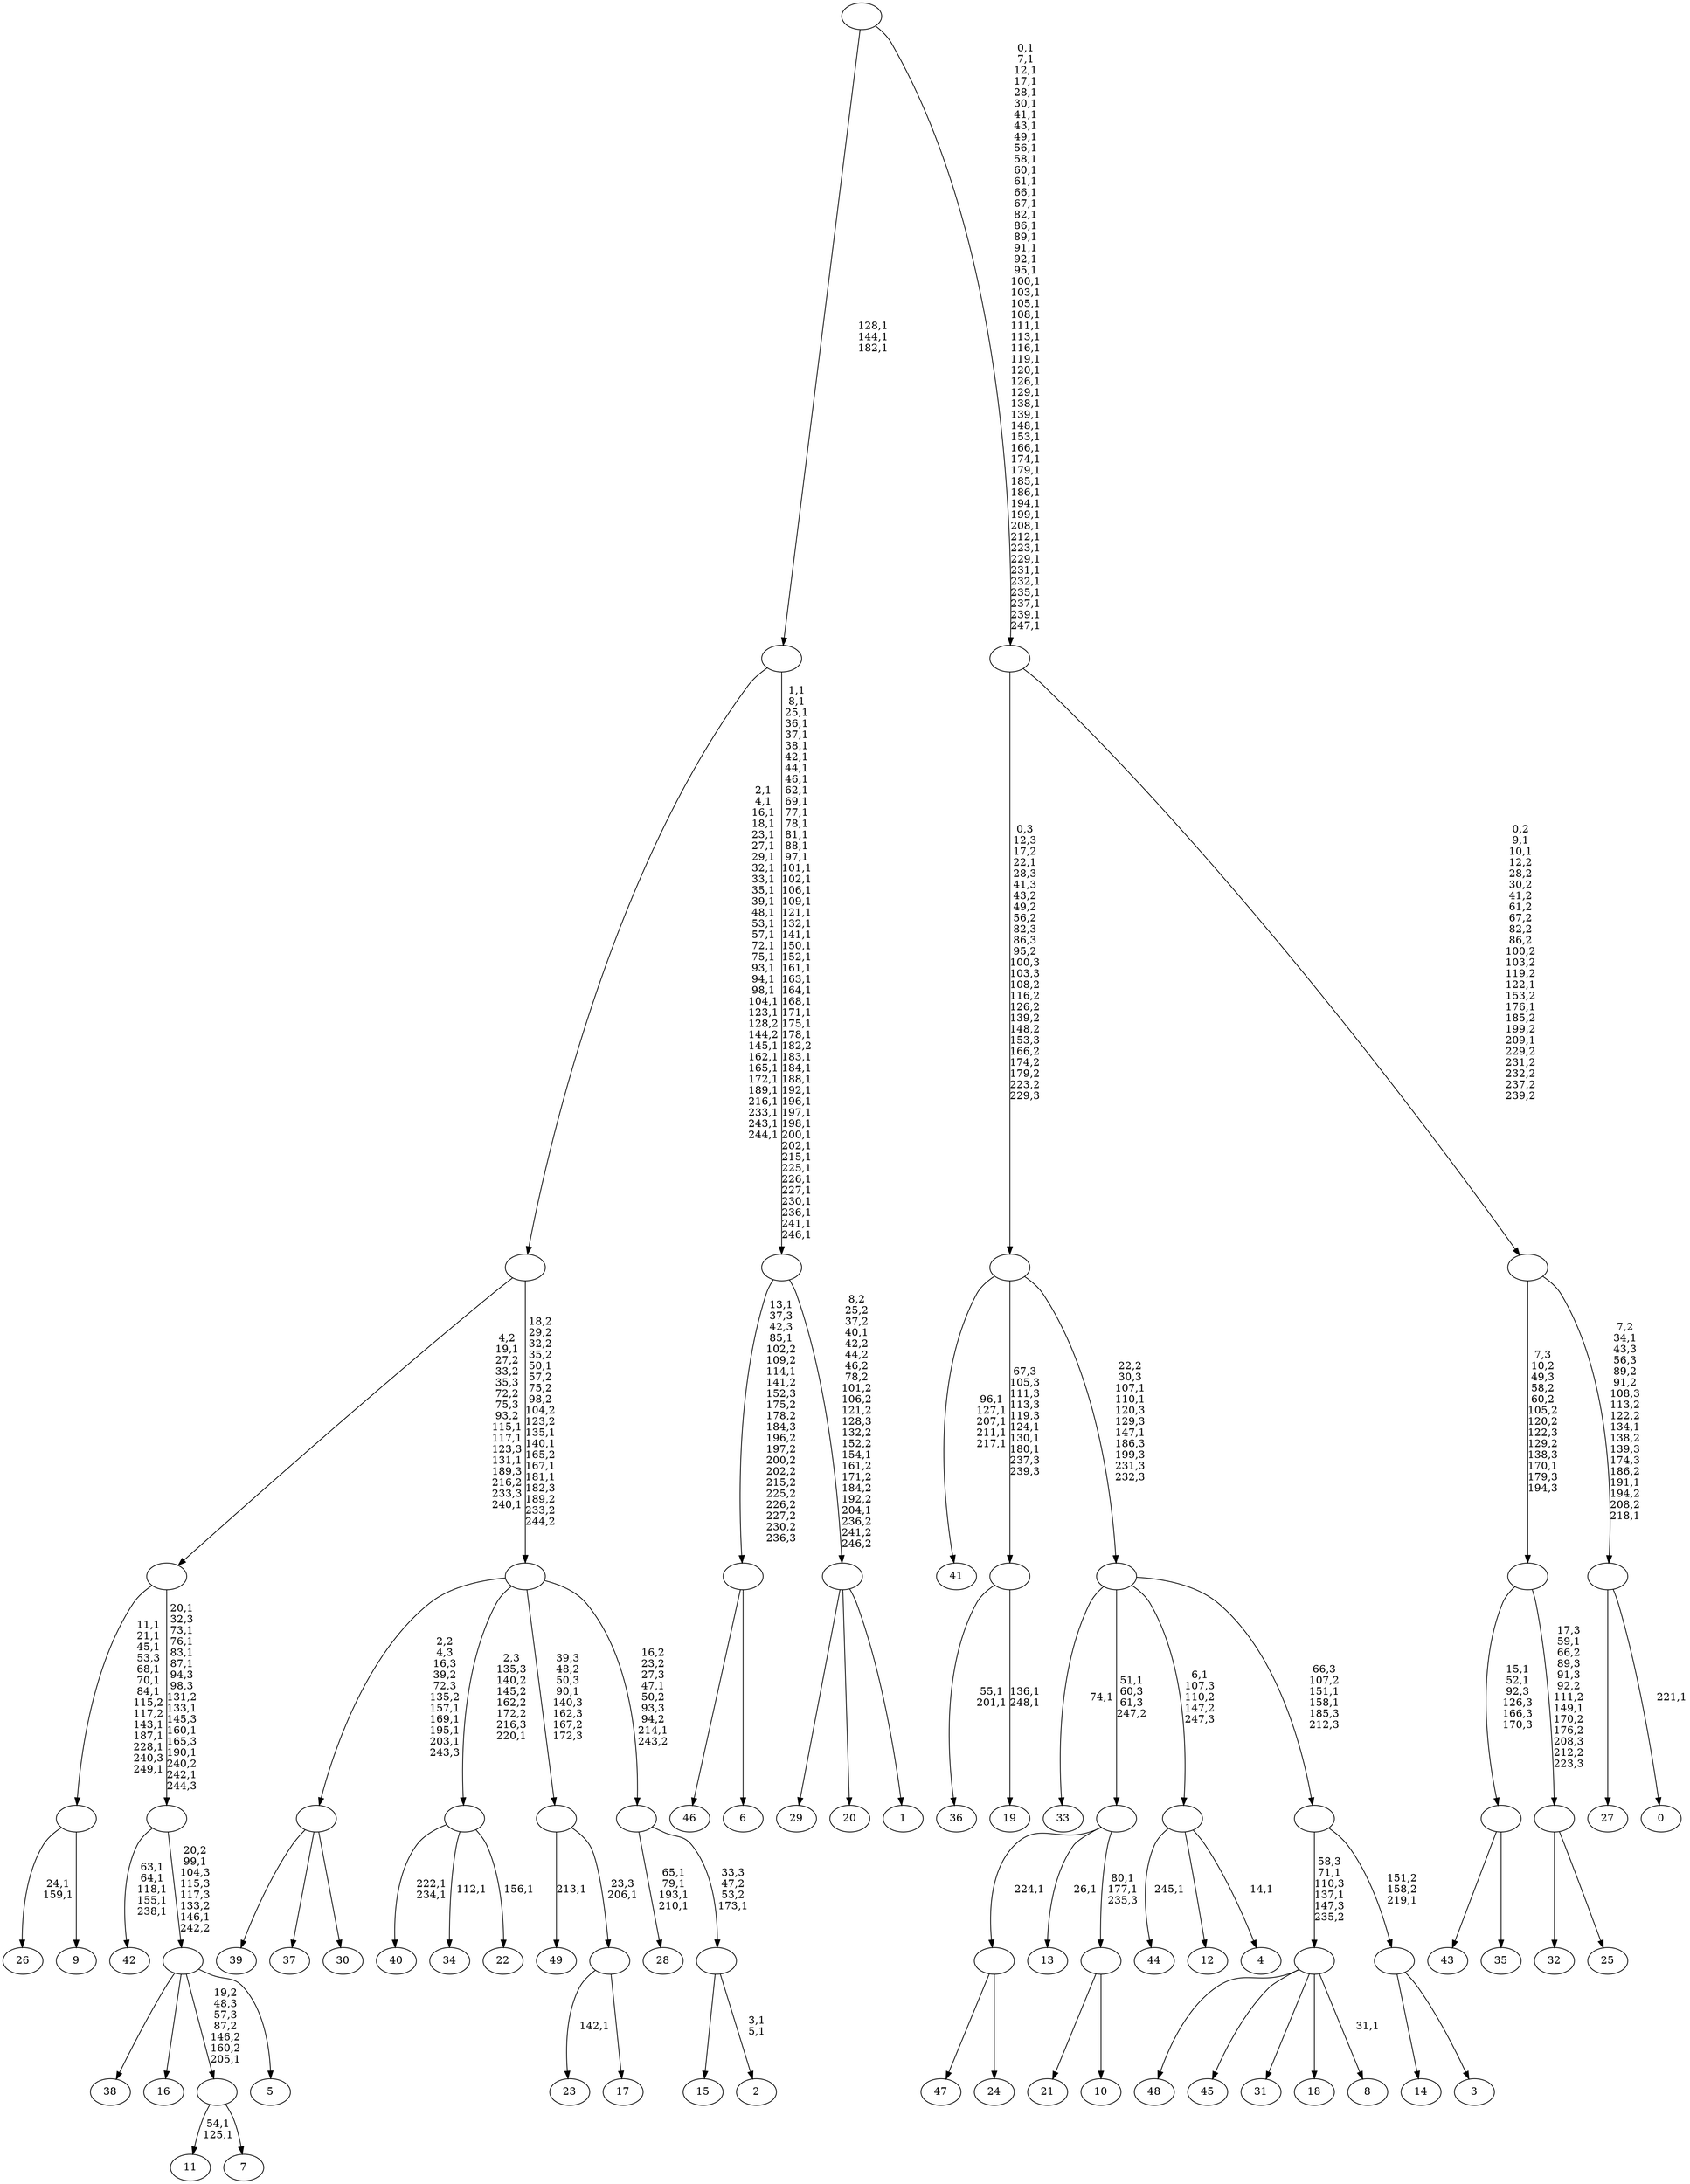 digraph T {
	300 [label="49"]
	298 [label="48"]
	297 [label="47"]
	296 [label="46"]
	295 [label="45"]
	294 [label="44"]
	292 [label="43"]
	291 [label="42"]
	285 [label="41"]
	279 [label="40"]
	276 [label="39"]
	275 [label="38"]
	274 [label="37"]
	273 [label="36"]
	270 [label="35"]
	269 [label=""]
	267 [label="34"]
	265 [label="33"]
	263 [label="32"]
	262 [label="31"]
	261 [label="30"]
	260 [label=""]
	256 [label="29"]
	255 [label="28"]
	250 [label="27"]
	249 [label="26"]
	246 [label="25"]
	245 [label=""]
	243 [label=""]
	242 [label="24"]
	241 [label=""]
	240 [label="23"]
	238 [label="22"]
	236 [label=""]
	235 [label="21"]
	234 [label="20"]
	233 [label="19"]
	230 [label=""]
	227 [label="18"]
	226 [label="17"]
	225 [label=""]
	224 [label=""]
	223 [label="16"]
	222 [label="15"]
	221 [label="14"]
	220 [label="13"]
	218 [label="12"]
	217 [label="11"]
	214 [label="10"]
	213 [label=""]
	211 [label=""]
	210 [label="9"]
	209 [label=""]
	199 [label="8"]
	197 [label=""]
	195 [label="7"]
	194 [label=""]
	193 [label="6"]
	192 [label=""]
	189 [label="5"]
	188 [label=""]
	186 [label=""]
	177 [label=""]
	172 [label="4"]
	170 [label=""]
	169 [label="3"]
	168 [label=""]
	167 [label=""]
	165 [label=""]
	162 [label=""]
	161 [label="2"]
	158 [label=""]
	157 [label=""]
	155 [label=""]
	150 [label=""]
	120 [label="1"]
	119 [label=""]
	116 [label=""]
	67 [label=""]
	64 [label="0"]
	62 [label=""]
	58 [label=""]
	53 [label=""]
	0 [label=""]
	269 -> 292 [label=""]
	269 -> 270 [label=""]
	260 -> 276 [label=""]
	260 -> 274 [label=""]
	260 -> 261 [label=""]
	245 -> 263 [label=""]
	245 -> 246 [label=""]
	243 -> 245 [label="17,3\n59,1\n66,2\n89,3\n91,3\n92,2\n111,2\n149,1\n170,2\n176,2\n208,3\n212,2\n223,3"]
	243 -> 269 [label="15,1\n52,1\n92,3\n126,3\n166,3\n170,3"]
	241 -> 297 [label=""]
	241 -> 242 [label=""]
	236 -> 238 [label="156,1"]
	236 -> 267 [label="112,1"]
	236 -> 279 [label="222,1\n234,1"]
	230 -> 233 [label="136,1\n248,1"]
	230 -> 273 [label="55,1\n201,1"]
	225 -> 240 [label="142,1"]
	225 -> 226 [label=""]
	224 -> 300 [label="213,1"]
	224 -> 225 [label="23,3\n206,1"]
	213 -> 235 [label=""]
	213 -> 214 [label=""]
	211 -> 213 [label="80,1\n177,1\n235,3"]
	211 -> 220 [label="26,1"]
	211 -> 241 [label="224,1"]
	209 -> 249 [label="24,1\n159,1"]
	209 -> 210 [label=""]
	197 -> 199 [label="31,1"]
	197 -> 298 [label=""]
	197 -> 295 [label=""]
	197 -> 262 [label=""]
	197 -> 227 [label=""]
	194 -> 217 [label="54,1\n125,1"]
	194 -> 195 [label=""]
	192 -> 296 [label=""]
	192 -> 193 [label=""]
	188 -> 275 [label=""]
	188 -> 223 [label=""]
	188 -> 194 [label="19,2\n48,3\n57,3\n87,2\n146,2\n160,2\n205,1"]
	188 -> 189 [label=""]
	186 -> 188 [label="20,2\n99,1\n104,3\n115,3\n117,3\n133,2\n146,1\n242,2"]
	186 -> 291 [label="63,1\n64,1\n118,1\n155,1\n238,1"]
	177 -> 186 [label="20,1\n32,3\n73,1\n76,1\n83,1\n87,1\n94,3\n98,3\n131,2\n133,1\n145,3\n160,1\n165,3\n190,1\n240,2\n242,1\n244,3"]
	177 -> 209 [label="11,1\n21,1\n45,1\n53,3\n68,1\n70,1\n84,1\n115,2\n117,2\n143,1\n187,1\n228,1\n240,3\n249,1"]
	170 -> 172 [label="14,1"]
	170 -> 294 [label="245,1"]
	170 -> 218 [label=""]
	168 -> 221 [label=""]
	168 -> 169 [label=""]
	167 -> 197 [label="58,3\n71,1\n110,3\n137,1\n147,3\n235,2"]
	167 -> 168 [label="151,2\n158,2\n219,1"]
	165 -> 167 [label="66,3\n107,2\n151,1\n158,1\n185,3\n212,3"]
	165 -> 265 [label="74,1"]
	165 -> 211 [label="51,1\n60,3\n61,3\n247,2"]
	165 -> 170 [label="6,1\n107,3\n110,2\n147,2\n247,3"]
	162 -> 165 [label="22,2\n30,3\n107,1\n110,1\n120,3\n129,3\n147,1\n186,3\n199,3\n231,3\n232,3"]
	162 -> 230 [label="67,3\n105,3\n111,3\n113,3\n119,3\n124,1\n130,1\n180,1\n237,3\n239,3"]
	162 -> 285 [label="96,1\n127,1\n207,1\n211,1\n217,1"]
	158 -> 161 [label="3,1\n5,1"]
	158 -> 222 [label=""]
	157 -> 255 [label="65,1\n79,1\n193,1\n210,1"]
	157 -> 158 [label="33,3\n47,2\n53,2\n173,1"]
	155 -> 157 [label="16,2\n23,2\n27,3\n47,1\n50,2\n93,3\n94,2\n214,1\n243,2"]
	155 -> 260 [label="2,2\n4,3\n16,3\n39,2\n72,3\n135,2\n157,1\n169,1\n195,1\n203,1\n243,3"]
	155 -> 236 [label="2,3\n135,3\n140,2\n145,2\n162,2\n172,2\n216,3\n220,1"]
	155 -> 224 [label="39,3\n48,2\n50,3\n90,1\n140,3\n162,3\n167,2\n172,3"]
	150 -> 155 [label="18,2\n29,2\n32,2\n35,2\n50,1\n57,2\n75,2\n98,2\n104,2\n123,2\n135,1\n140,1\n165,2\n167,1\n181,1\n182,3\n189,2\n233,2\n244,2"]
	150 -> 177 [label="4,2\n19,1\n27,2\n33,2\n35,3\n72,2\n75,3\n93,2\n115,1\n117,1\n123,3\n131,1\n189,3\n216,2\n233,3\n240,1"]
	119 -> 256 [label=""]
	119 -> 234 [label=""]
	119 -> 120 [label=""]
	116 -> 119 [label="8,2\n25,2\n37,2\n40,1\n42,2\n44,2\n46,2\n78,2\n101,2\n106,2\n121,2\n128,3\n132,2\n152,2\n154,1\n161,2\n171,2\n184,2\n192,2\n204,1\n236,2\n241,2\n246,2"]
	116 -> 192 [label="13,1\n37,3\n42,3\n85,1\n102,2\n109,2\n114,1\n141,2\n152,3\n175,2\n178,2\n184,3\n196,2\n197,2\n200,2\n202,2\n215,2\n225,2\n226,2\n227,2\n230,2\n236,3"]
	67 -> 116 [label="1,1\n8,1\n25,1\n36,1\n37,1\n38,1\n42,1\n44,1\n46,1\n62,1\n69,1\n77,1\n78,1\n81,1\n88,1\n97,1\n101,1\n102,1\n106,1\n109,1\n121,1\n132,1\n141,1\n150,1\n152,1\n161,1\n163,1\n164,1\n168,1\n171,1\n175,1\n178,1\n182,2\n183,1\n184,1\n188,1\n192,1\n196,1\n197,1\n198,1\n200,1\n202,1\n215,1\n225,1\n226,1\n227,1\n230,1\n236,1\n241,1\n246,1"]
	67 -> 150 [label="2,1\n4,1\n16,1\n18,1\n23,1\n27,1\n29,1\n32,1\n33,1\n35,1\n39,1\n48,1\n53,1\n57,1\n72,1\n75,1\n93,1\n94,1\n98,1\n104,1\n123,1\n128,2\n144,2\n145,1\n162,1\n165,1\n172,1\n189,1\n216,1\n233,1\n243,1\n244,1"]
	62 -> 64 [label="221,1"]
	62 -> 250 [label=""]
	58 -> 62 [label="7,2\n34,1\n43,3\n56,3\n89,2\n91,2\n108,3\n113,2\n122,2\n134,1\n138,2\n139,3\n174,3\n186,2\n191,1\n194,2\n208,2\n218,1"]
	58 -> 243 [label="7,3\n10,2\n49,3\n58,2\n60,2\n105,2\n120,2\n122,3\n129,2\n138,3\n170,1\n179,3\n194,3"]
	53 -> 58 [label="0,2\n9,1\n10,1\n12,2\n28,2\n30,2\n41,2\n61,2\n67,2\n82,2\n86,2\n100,2\n103,2\n119,2\n122,1\n153,2\n176,1\n185,2\n199,2\n209,1\n229,2\n231,2\n232,2\n237,2\n239,2"]
	53 -> 162 [label="0,3\n12,3\n17,2\n22,1\n28,3\n41,3\n43,2\n49,2\n56,2\n82,3\n86,3\n95,2\n100,3\n103,3\n108,2\n116,2\n126,2\n139,2\n148,2\n153,3\n166,2\n174,2\n179,2\n223,2\n229,3"]
	0 -> 53 [label="0,1\n7,1\n12,1\n17,1\n28,1\n30,1\n41,1\n43,1\n49,1\n56,1\n58,1\n60,1\n61,1\n66,1\n67,1\n82,1\n86,1\n89,1\n91,1\n92,1\n95,1\n100,1\n103,1\n105,1\n108,1\n111,1\n113,1\n116,1\n119,1\n120,1\n126,1\n129,1\n138,1\n139,1\n148,1\n153,1\n166,1\n174,1\n179,1\n185,1\n186,1\n194,1\n199,1\n208,1\n212,1\n223,1\n229,1\n231,1\n232,1\n235,1\n237,1\n239,1\n247,1"]
	0 -> 67 [label="128,1\n144,1\n182,1"]
}
